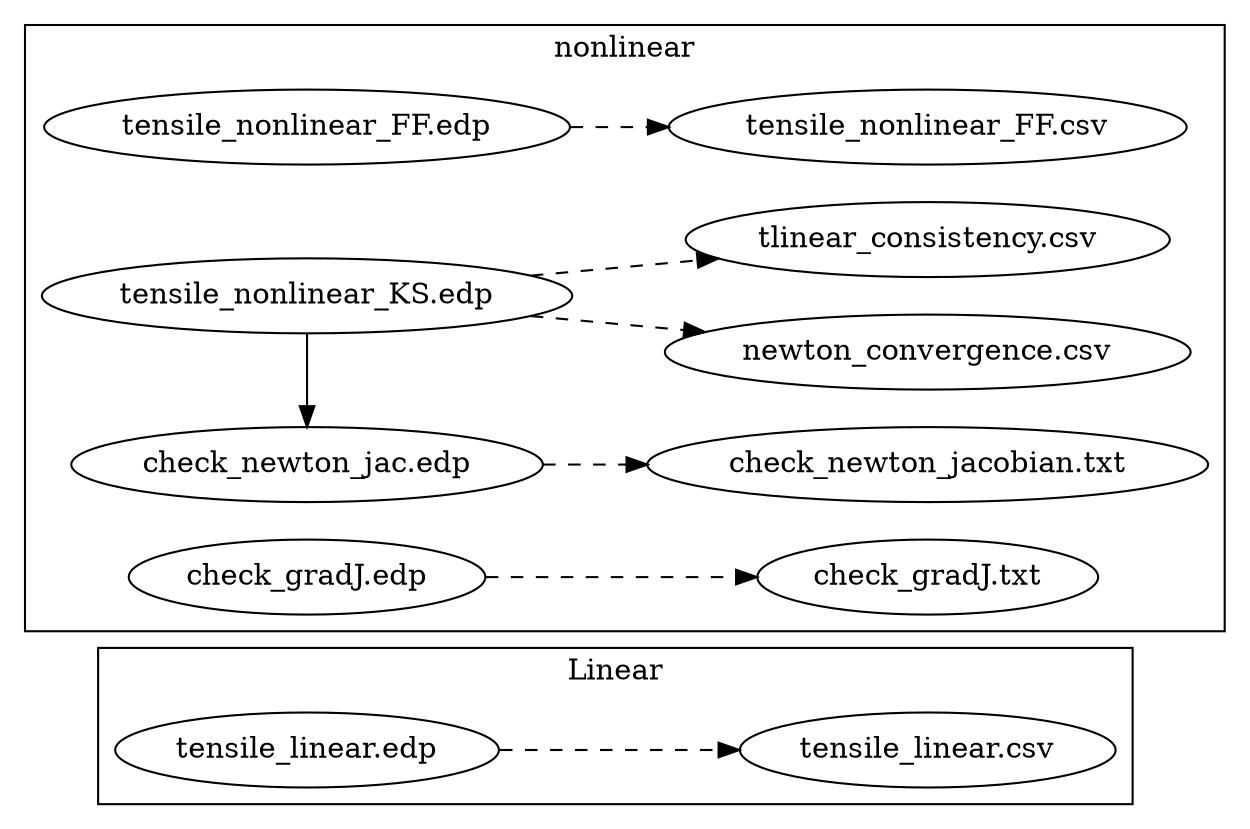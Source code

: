 digraph tests {
rankdir=LR;
subgraph cluster_linear {
label = "Linear"
"tensile_linear.edp";
edge [style = dashed]
"tensile_linear.edp" -> "tensile_linear.csv";
}

subgraph cluster_nonlinear {
label ="nonlinear"
"tensile_nonlinear_FF.edp";
"tensile_nonlinear_KS.edp" -> "check_newton_jac.edp"[constraint = false];
"check_gradJ.edp";
edge [style = dashed]
"tensile_nonlinear_FF.edp" -> "tensile_nonlinear_FF.csv";
"tensile_nonlinear_KS.edp" -> "newton_convergence.csv";
"tensile_nonlinear_KS.edp" -> "tlinear_consistency.csv";
"check_newton_jac.edp" -> "check_newton_jacobian.txt";
"check_gradJ.edp" -> "check_gradJ.txt";
}
}
